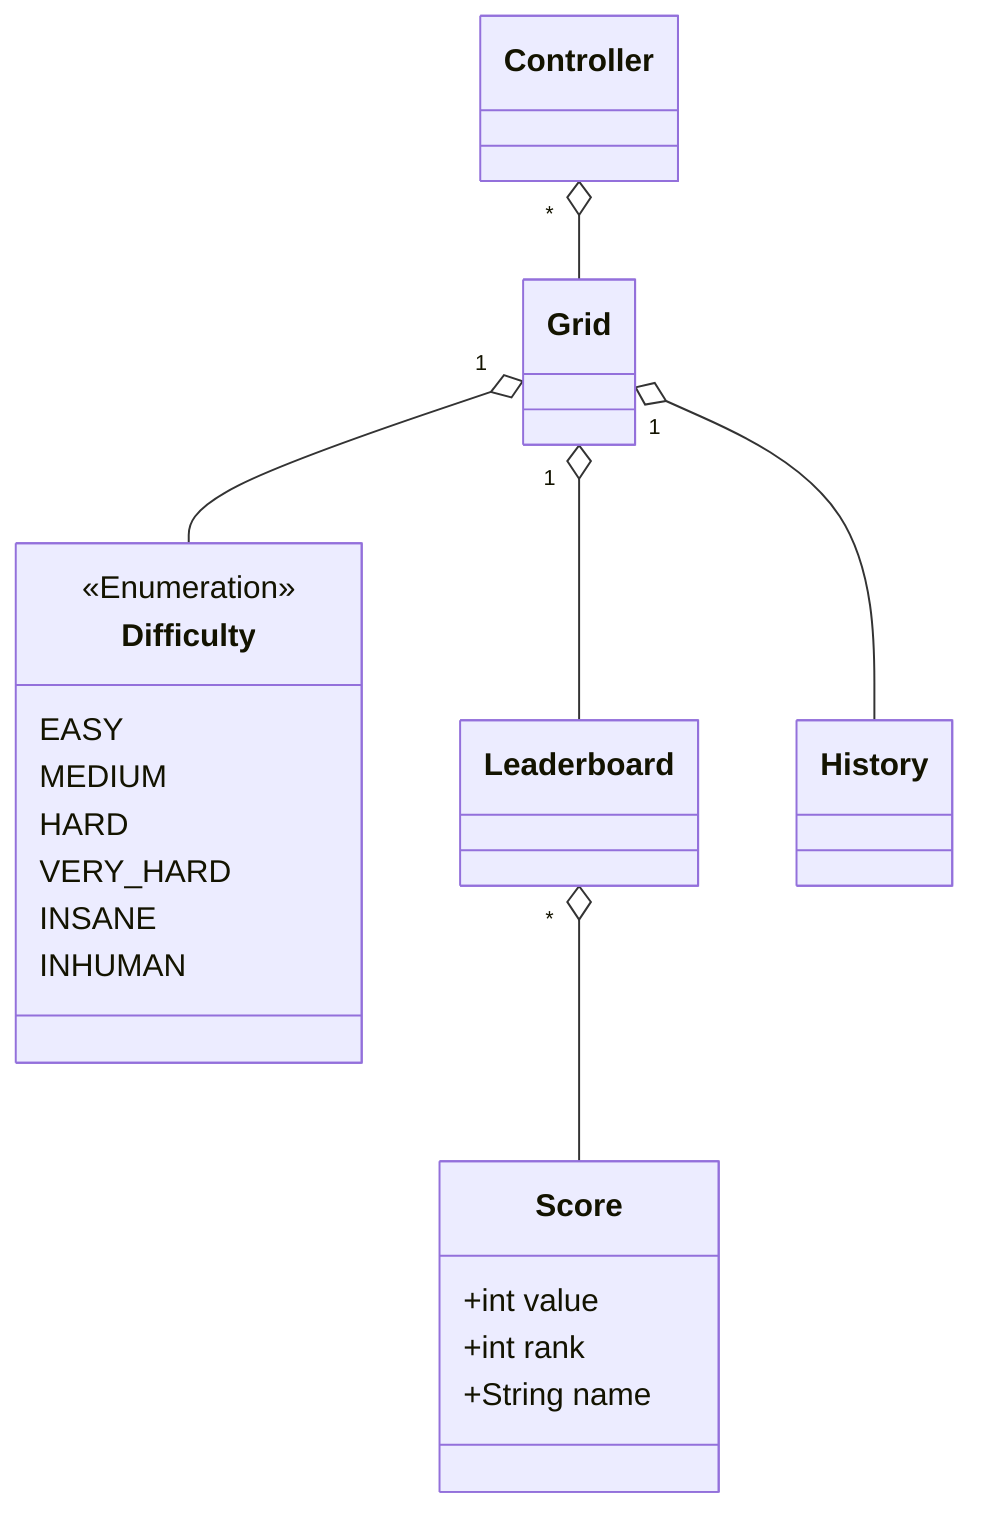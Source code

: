 classDiagram
            
    class Controller{
    }

    Grid "1" o-- Difficulty
    class Difficulty{
        <<Enumeration>>
        EASY
        MEDIUM
        HARD
        VERY_HARD
        INSANE
        INHUMAN
    }

    Controller "*" o-- Grid
    class Grid{
    }

    Grid "1" o-- Leaderboard
    class Leaderboard{
    }

    Grid "1" o-- History
    class History{
    }

    Leaderboard "*" o-- Score
    class Score{
      +int value
      +int rank
      +String name
    }